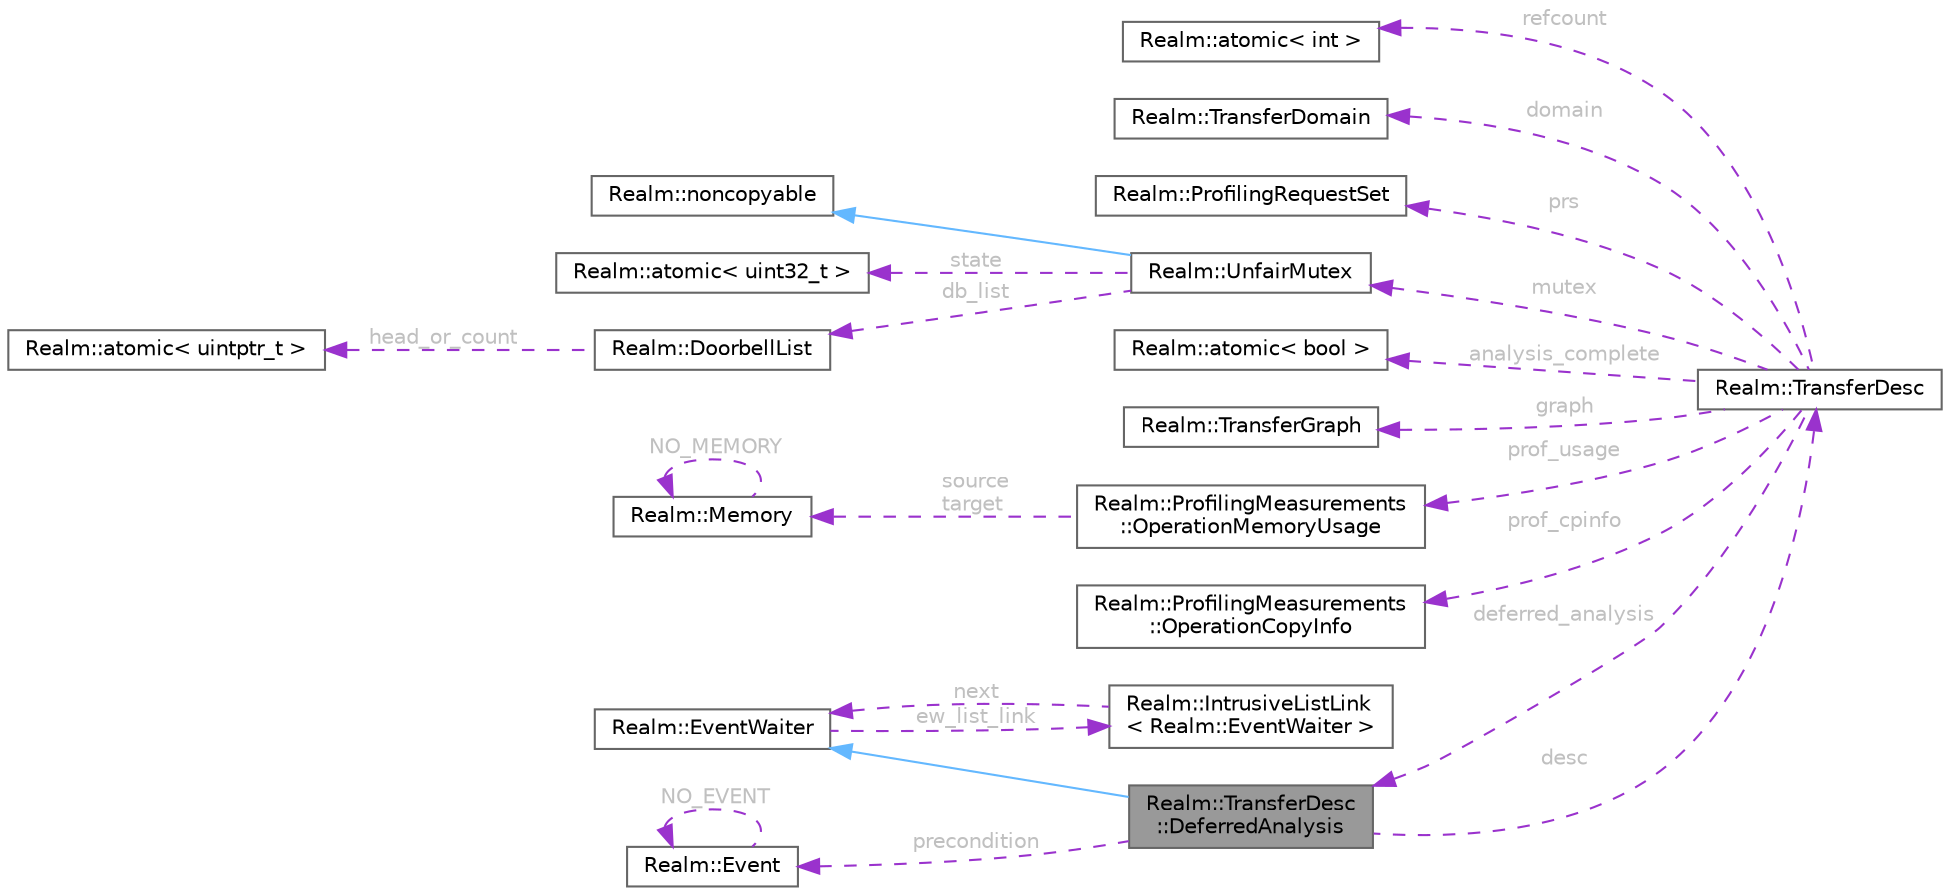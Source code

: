 digraph "Realm::TransferDesc::DeferredAnalysis"
{
 // LATEX_PDF_SIZE
  bgcolor="transparent";
  edge [fontname=Helvetica,fontsize=10,labelfontname=Helvetica,labelfontsize=10];
  node [fontname=Helvetica,fontsize=10,shape=box,height=0.2,width=0.4];
  rankdir="LR";
  Node1 [id="Node000001",label="Realm::TransferDesc\l::DeferredAnalysis",height=0.2,width=0.4,color="gray40", fillcolor="grey60", style="filled", fontcolor="black",tooltip=" "];
  Node2 -> Node1 [id="edge1_Node000001_Node000002",dir="back",color="steelblue1",style="solid",tooltip=" "];
  Node2 [id="Node000002",label="Realm::EventWaiter",height=0.2,width=0.4,color="gray40", fillcolor="white", style="filled",URL="$classRealm_1_1EventWaiter.html",tooltip=" "];
  Node3 -> Node2 [id="edge2_Node000002_Node000003",dir="back",color="darkorchid3",style="dashed",tooltip=" ",label=" ew_list_link",fontcolor="grey" ];
  Node3 [id="Node000003",label="Realm::IntrusiveListLink\l\< Realm::EventWaiter \>",height=0.2,width=0.4,color="gray40", fillcolor="white", style="filled",URL="$structRealm_1_1IntrusiveListLink.html",tooltip=" "];
  Node2 -> Node3 [id="edge3_Node000003_Node000002",dir="back",color="darkorchid3",style="dashed",tooltip=" ",label=" next",fontcolor="grey" ];
  Node4 -> Node1 [id="edge4_Node000001_Node000004",dir="back",color="darkorchid3",style="dashed",tooltip=" ",label=" desc",fontcolor="grey" ];
  Node4 [id="Node000004",label="Realm::TransferDesc",height=0.2,width=0.4,color="gray40", fillcolor="white", style="filled",URL="$classRealm_1_1TransferDesc.html",tooltip=" "];
  Node5 -> Node4 [id="edge5_Node000004_Node000005",dir="back",color="darkorchid3",style="dashed",tooltip=" ",label=" refcount",fontcolor="grey" ];
  Node5 [id="Node000005",label="Realm::atomic\< int \>",height=0.2,width=0.4,color="gray40", fillcolor="white", style="filled",URL="$classRealm_1_1atomic.html",tooltip=" "];
  Node1 -> Node4 [id="edge6_Node000004_Node000001",dir="back",color="darkorchid3",style="dashed",tooltip=" ",label=" deferred_analysis",fontcolor="grey" ];
  Node6 -> Node4 [id="edge7_Node000004_Node000006",dir="back",color="darkorchid3",style="dashed",tooltip=" ",label=" domain",fontcolor="grey" ];
  Node6 [id="Node000006",label="Realm::TransferDomain",height=0.2,width=0.4,color="gray40", fillcolor="white", style="filled",URL="$classRealm_1_1TransferDomain.html",tooltip=" "];
  Node7 -> Node4 [id="edge8_Node000004_Node000007",dir="back",color="darkorchid3",style="dashed",tooltip=" ",label=" prs",fontcolor="grey" ];
  Node7 [id="Node000007",label="Realm::ProfilingRequestSet",height=0.2,width=0.4,color="gray40", fillcolor="white", style="filled",URL="$classRealm_1_1ProfilingRequestSet.html",tooltip=" "];
  Node8 -> Node4 [id="edge9_Node000004_Node000008",dir="back",color="darkorchid3",style="dashed",tooltip=" ",label=" mutex",fontcolor="grey" ];
  Node8 [id="Node000008",label="Realm::UnfairMutex",height=0.2,width=0.4,color="gray40", fillcolor="white", style="filled",URL="$classRealm_1_1UnfairMutex.html",tooltip=" "];
  Node9 -> Node8 [id="edge10_Node000008_Node000009",dir="back",color="steelblue1",style="solid",tooltip=" "];
  Node9 [id="Node000009",label="Realm::noncopyable",height=0.2,width=0.4,color="gray40", fillcolor="white", style="filled",URL="$classRealm_1_1noncopyable.html",tooltip=" "];
  Node10 -> Node8 [id="edge11_Node000008_Node000010",dir="back",color="darkorchid3",style="dashed",tooltip=" ",label=" state",fontcolor="grey" ];
  Node10 [id="Node000010",label="Realm::atomic\< uint32_t \>",height=0.2,width=0.4,color="gray40", fillcolor="white", style="filled",URL="$classRealm_1_1atomic.html",tooltip=" "];
  Node11 -> Node8 [id="edge12_Node000008_Node000011",dir="back",color="darkorchid3",style="dashed",tooltip=" ",label=" db_list",fontcolor="grey" ];
  Node11 [id="Node000011",label="Realm::DoorbellList",height=0.2,width=0.4,color="gray40", fillcolor="white", style="filled",URL="$classRealm_1_1DoorbellList.html",tooltip=" "];
  Node12 -> Node11 [id="edge13_Node000011_Node000012",dir="back",color="darkorchid3",style="dashed",tooltip=" ",label=" head_or_count",fontcolor="grey" ];
  Node12 [id="Node000012",label="Realm::atomic\< uintptr_t \>",height=0.2,width=0.4,color="gray40", fillcolor="white", style="filled",URL="$classRealm_1_1atomic.html",tooltip=" "];
  Node13 -> Node4 [id="edge14_Node000004_Node000013",dir="back",color="darkorchid3",style="dashed",tooltip=" ",label=" analysis_complete",fontcolor="grey" ];
  Node13 [id="Node000013",label="Realm::atomic\< bool \>",height=0.2,width=0.4,color="gray40", fillcolor="white", style="filled",URL="$classRealm_1_1atomic.html",tooltip=" "];
  Node14 -> Node4 [id="edge15_Node000004_Node000014",dir="back",color="darkorchid3",style="dashed",tooltip=" ",label=" graph",fontcolor="grey" ];
  Node14 [id="Node000014",label="Realm::TransferGraph",height=0.2,width=0.4,color="gray40", fillcolor="white", style="filled",URL="$structRealm_1_1TransferGraph.html",tooltip=" "];
  Node15 -> Node4 [id="edge16_Node000004_Node000015",dir="back",color="darkorchid3",style="dashed",tooltip=" ",label=" prof_usage",fontcolor="grey" ];
  Node15 [id="Node000015",label="Realm::ProfilingMeasurements\l::OperationMemoryUsage",height=0.2,width=0.4,color="gray40", fillcolor="white", style="filled",URL="$structRealm_1_1ProfilingMeasurements_1_1OperationMemoryUsage.html",tooltip=" "];
  Node16 -> Node15 [id="edge17_Node000015_Node000016",dir="back",color="darkorchid3",style="dashed",tooltip=" ",label=" source\ntarget",fontcolor="grey" ];
  Node16 [id="Node000016",label="Realm::Memory",height=0.2,width=0.4,color="gray40", fillcolor="white", style="filled",URL="$classRealm_1_1Memory.html",tooltip=" "];
  Node16 -> Node16 [id="edge18_Node000016_Node000016",dir="back",color="darkorchid3",style="dashed",tooltip=" ",label=" NO_MEMORY",fontcolor="grey" ];
  Node17 -> Node4 [id="edge19_Node000004_Node000017",dir="back",color="darkorchid3",style="dashed",tooltip=" ",label=" prof_cpinfo",fontcolor="grey" ];
  Node17 [id="Node000017",label="Realm::ProfilingMeasurements\l::OperationCopyInfo",height=0.2,width=0.4,color="gray40", fillcolor="white", style="filled",URL="$structRealm_1_1ProfilingMeasurements_1_1OperationCopyInfo.html",tooltip=" "];
  Node18 -> Node1 [id="edge20_Node000001_Node000018",dir="back",color="darkorchid3",style="dashed",tooltip=" ",label=" precondition",fontcolor="grey" ];
  Node18 [id="Node000018",label="Realm::Event",height=0.2,width=0.4,color="gray40", fillcolor="white", style="filled",URL="$classRealm_1_1Event.html",tooltip=" "];
  Node18 -> Node18 [id="edge21_Node000018_Node000018",dir="back",color="darkorchid3",style="dashed",tooltip=" ",label=" NO_EVENT",fontcolor="grey" ];
}
